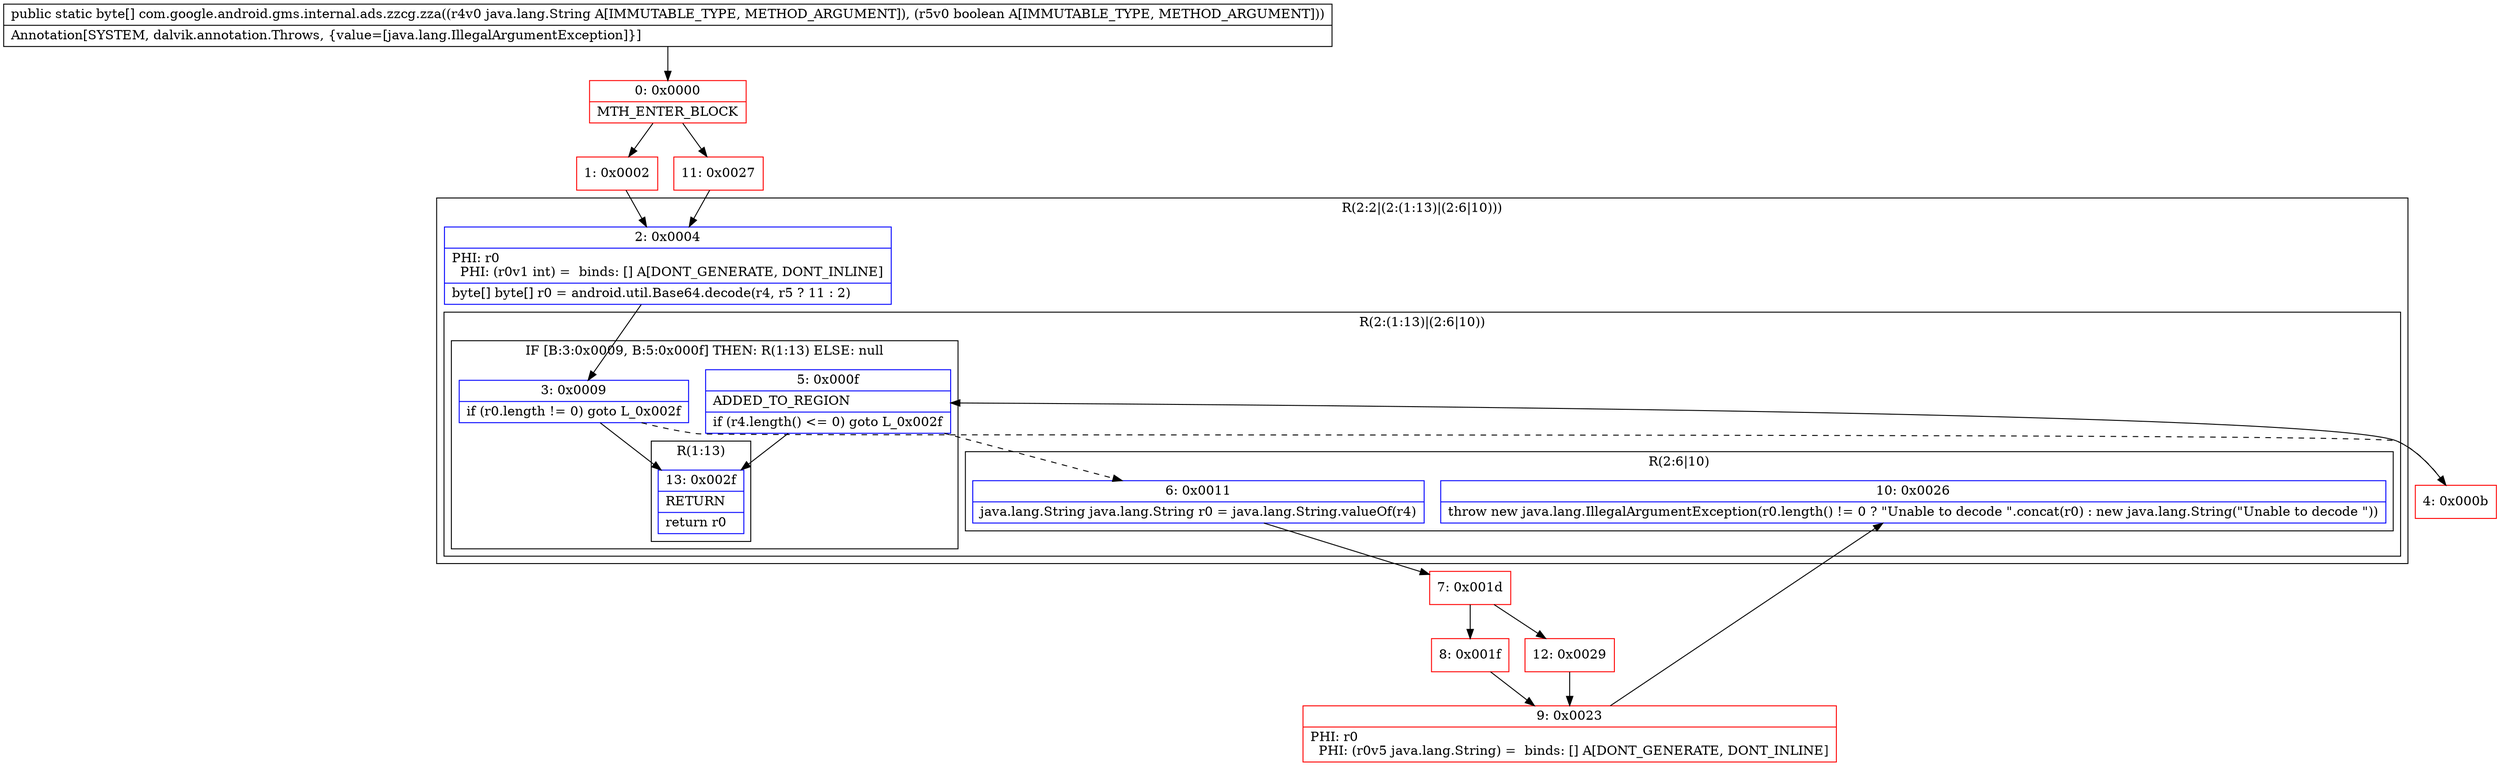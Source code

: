digraph "CFG forcom.google.android.gms.internal.ads.zzcg.zza(Ljava\/lang\/String;Z)[B" {
subgraph cluster_Region_654781619 {
label = "R(2:2|(2:(1:13)|(2:6|10)))";
node [shape=record,color=blue];
Node_2 [shape=record,label="{2\:\ 0x0004|PHI: r0 \l  PHI: (r0v1 int) =  binds: [] A[DONT_GENERATE, DONT_INLINE]\l|byte[] byte[] r0 = android.util.Base64.decode(r4, r5 ? 11 : 2)\l}"];
subgraph cluster_Region_803987004 {
label = "R(2:(1:13)|(2:6|10))";
node [shape=record,color=blue];
subgraph cluster_IfRegion_1265637157 {
label = "IF [B:3:0x0009, B:5:0x000f] THEN: R(1:13) ELSE: null";
node [shape=record,color=blue];
Node_3 [shape=record,label="{3\:\ 0x0009|if (r0.length != 0) goto L_0x002f\l}"];
Node_5 [shape=record,label="{5\:\ 0x000f|ADDED_TO_REGION\l|if (r4.length() \<= 0) goto L_0x002f\l}"];
subgraph cluster_Region_1936582326 {
label = "R(1:13)";
node [shape=record,color=blue];
Node_13 [shape=record,label="{13\:\ 0x002f|RETURN\l|return r0\l}"];
}
}
subgraph cluster_Region_2056646142 {
label = "R(2:6|10)";
node [shape=record,color=blue];
Node_6 [shape=record,label="{6\:\ 0x0011|java.lang.String java.lang.String r0 = java.lang.String.valueOf(r4)\l}"];
Node_10 [shape=record,label="{10\:\ 0x0026|throw new java.lang.IllegalArgumentException(r0.length() != 0 ? \"Unable to decode \".concat(r0) : new java.lang.String(\"Unable to decode \"))\l}"];
}
}
}
Node_0 [shape=record,color=red,label="{0\:\ 0x0000|MTH_ENTER_BLOCK\l}"];
Node_1 [shape=record,color=red,label="{1\:\ 0x0002}"];
Node_4 [shape=record,color=red,label="{4\:\ 0x000b}"];
Node_7 [shape=record,color=red,label="{7\:\ 0x001d}"];
Node_8 [shape=record,color=red,label="{8\:\ 0x001f}"];
Node_9 [shape=record,color=red,label="{9\:\ 0x0023|PHI: r0 \l  PHI: (r0v5 java.lang.String) =  binds: [] A[DONT_GENERATE, DONT_INLINE]\l}"];
Node_11 [shape=record,color=red,label="{11\:\ 0x0027}"];
Node_12 [shape=record,color=red,label="{12\:\ 0x0029}"];
MethodNode[shape=record,label="{public static byte[] com.google.android.gms.internal.ads.zzcg.zza((r4v0 java.lang.String A[IMMUTABLE_TYPE, METHOD_ARGUMENT]), (r5v0 boolean A[IMMUTABLE_TYPE, METHOD_ARGUMENT]))  | Annotation[SYSTEM, dalvik.annotation.Throws, \{value=[java.lang.IllegalArgumentException]\}]\l}"];
MethodNode -> Node_0;
Node_2 -> Node_3;
Node_3 -> Node_4[style=dashed];
Node_3 -> Node_13;
Node_5 -> Node_6[style=dashed];
Node_5 -> Node_13;
Node_6 -> Node_7;
Node_0 -> Node_1;
Node_0 -> Node_11;
Node_1 -> Node_2;
Node_4 -> Node_5;
Node_7 -> Node_8;
Node_7 -> Node_12;
Node_8 -> Node_9;
Node_9 -> Node_10;
Node_11 -> Node_2;
Node_12 -> Node_9;
}

